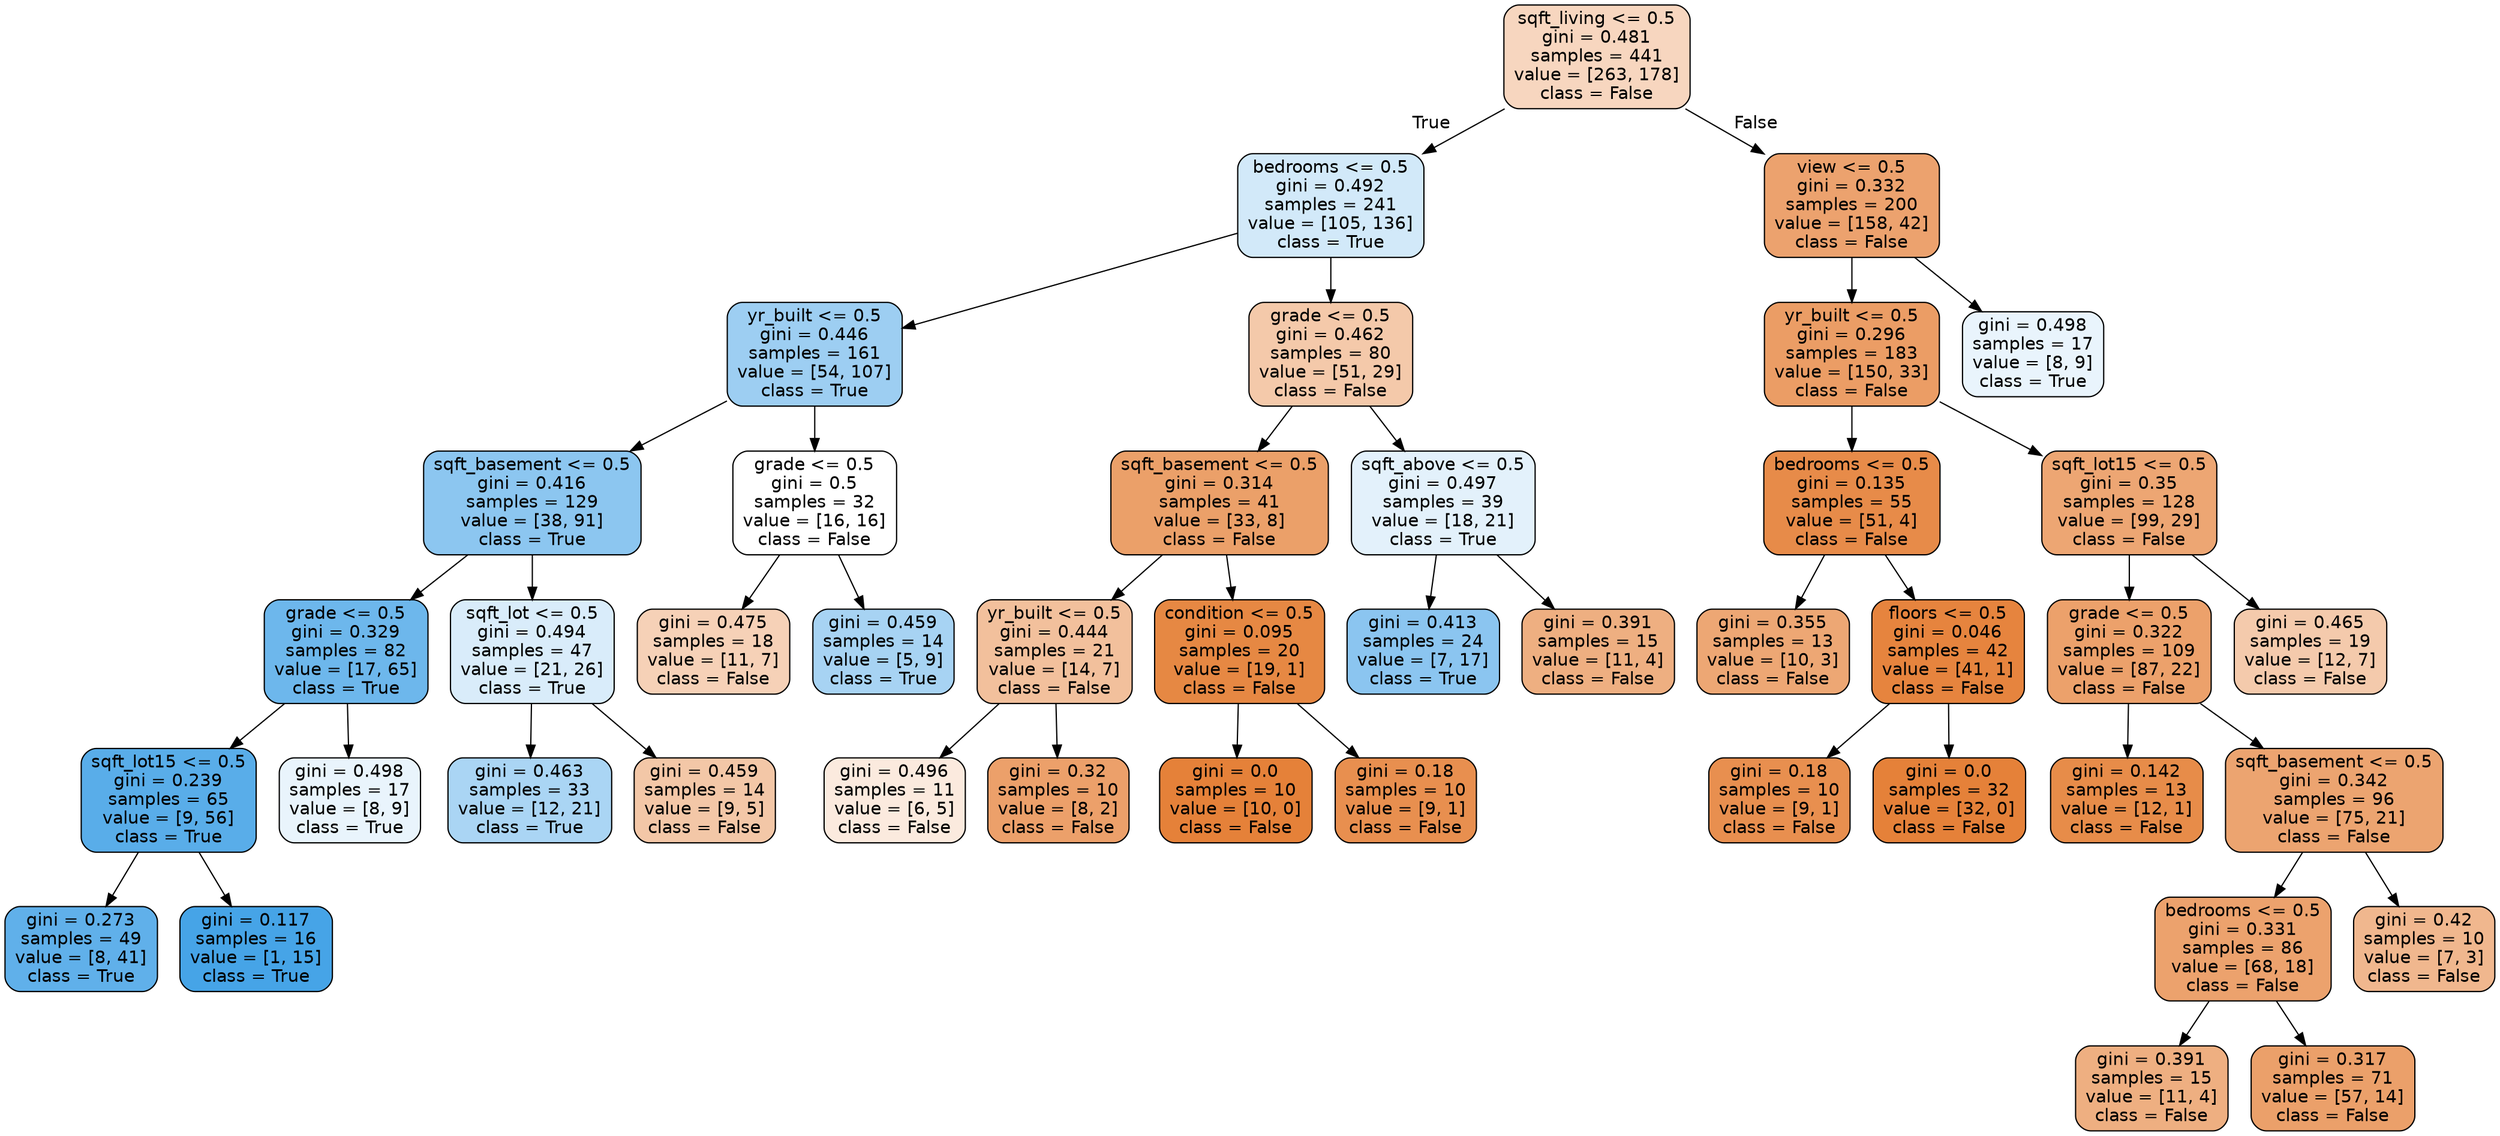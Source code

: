 digraph Tree {
node [shape=box, style="filled, rounded", color="black", fontname=helvetica] ;
edge [fontname=helvetica] ;
0 [label="sqft_living <= 0.5\ngini = 0.481\nsamples = 441\nvalue = [263, 178]\nclass = False", fillcolor="#f7d6bf"] ;
1 [label="bedrooms <= 0.5\ngini = 0.492\nsamples = 241\nvalue = [105, 136]\nclass = True", fillcolor="#d2e9f9"] ;
0 -> 1 [labeldistance=2.5, labelangle=45, headlabel="True"] ;
2 [label="yr_built <= 0.5\ngini = 0.446\nsamples = 161\nvalue = [54, 107]\nclass = True", fillcolor="#9dcef2"] ;
1 -> 2 ;
3 [label="sqft_basement <= 0.5\ngini = 0.416\nsamples = 129\nvalue = [38, 91]\nclass = True", fillcolor="#8cc6f0"] ;
2 -> 3 ;
4 [label="grade <= 0.5\ngini = 0.329\nsamples = 82\nvalue = [17, 65]\nclass = True", fillcolor="#6db7ec"] ;
3 -> 4 ;
5 [label="sqft_lot15 <= 0.5\ngini = 0.239\nsamples = 65\nvalue = [9, 56]\nclass = True", fillcolor="#59ade9"] ;
4 -> 5 ;
6 [label="gini = 0.273\nsamples = 49\nvalue = [8, 41]\nclass = True", fillcolor="#60b0ea"] ;
5 -> 6 ;
7 [label="gini = 0.117\nsamples = 16\nvalue = [1, 15]\nclass = True", fillcolor="#46a4e7"] ;
5 -> 7 ;
8 [label="gini = 0.498\nsamples = 17\nvalue = [8, 9]\nclass = True", fillcolor="#e9f4fc"] ;
4 -> 8 ;
9 [label="sqft_lot <= 0.5\ngini = 0.494\nsamples = 47\nvalue = [21, 26]\nclass = True", fillcolor="#d9ecfa"] ;
3 -> 9 ;
10 [label="gini = 0.463\nsamples = 33\nvalue = [12, 21]\nclass = True", fillcolor="#aad5f4"] ;
9 -> 10 ;
11 [label="gini = 0.459\nsamples = 14\nvalue = [9, 5]\nclass = False", fillcolor="#f3c7a7"] ;
9 -> 11 ;
12 [label="grade <= 0.5\ngini = 0.5\nsamples = 32\nvalue = [16, 16]\nclass = False", fillcolor="#ffffff"] ;
2 -> 12 ;
13 [label="gini = 0.475\nsamples = 18\nvalue = [11, 7]\nclass = False", fillcolor="#f6d1b7"] ;
12 -> 13 ;
14 [label="gini = 0.459\nsamples = 14\nvalue = [5, 9]\nclass = True", fillcolor="#a7d3f3"] ;
12 -> 14 ;
15 [label="grade <= 0.5\ngini = 0.462\nsamples = 80\nvalue = [51, 29]\nclass = False", fillcolor="#f4c9aa"] ;
1 -> 15 ;
16 [label="sqft_basement <= 0.5\ngini = 0.314\nsamples = 41\nvalue = [33, 8]\nclass = False", fillcolor="#eba069"] ;
15 -> 16 ;
17 [label="yr_built <= 0.5\ngini = 0.444\nsamples = 21\nvalue = [14, 7]\nclass = False", fillcolor="#f2c09c"] ;
16 -> 17 ;
18 [label="gini = 0.496\nsamples = 11\nvalue = [6, 5]\nclass = False", fillcolor="#fbeade"] ;
17 -> 18 ;
19 [label="gini = 0.32\nsamples = 10\nvalue = [8, 2]\nclass = False", fillcolor="#eca06a"] ;
17 -> 19 ;
20 [label="condition <= 0.5\ngini = 0.095\nsamples = 20\nvalue = [19, 1]\nclass = False", fillcolor="#e68843"] ;
16 -> 20 ;
21 [label="gini = 0.0\nsamples = 10\nvalue = [10, 0]\nclass = False", fillcolor="#e58139"] ;
20 -> 21 ;
22 [label="gini = 0.18\nsamples = 10\nvalue = [9, 1]\nclass = False", fillcolor="#e88f4f"] ;
20 -> 22 ;
23 [label="sqft_above <= 0.5\ngini = 0.497\nsamples = 39\nvalue = [18, 21]\nclass = True", fillcolor="#e3f1fb"] ;
15 -> 23 ;
24 [label="gini = 0.413\nsamples = 24\nvalue = [7, 17]\nclass = True", fillcolor="#8bc5f0"] ;
23 -> 24 ;
25 [label="gini = 0.391\nsamples = 15\nvalue = [11, 4]\nclass = False", fillcolor="#eeaf81"] ;
23 -> 25 ;
26 [label="view <= 0.5\ngini = 0.332\nsamples = 200\nvalue = [158, 42]\nclass = False", fillcolor="#eca26e"] ;
0 -> 26 [labeldistance=2.5, labelangle=-45, headlabel="False"] ;
27 [label="yr_built <= 0.5\ngini = 0.296\nsamples = 183\nvalue = [150, 33]\nclass = False", fillcolor="#eb9d65"] ;
26 -> 27 ;
28 [label="bedrooms <= 0.5\ngini = 0.135\nsamples = 55\nvalue = [51, 4]\nclass = False", fillcolor="#e78b49"] ;
27 -> 28 ;
29 [label="gini = 0.355\nsamples = 13\nvalue = [10, 3]\nclass = False", fillcolor="#eda774"] ;
28 -> 29 ;
30 [label="floors <= 0.5\ngini = 0.046\nsamples = 42\nvalue = [41, 1]\nclass = False", fillcolor="#e6843e"] ;
28 -> 30 ;
31 [label="gini = 0.18\nsamples = 10\nvalue = [9, 1]\nclass = False", fillcolor="#e88f4f"] ;
30 -> 31 ;
32 [label="gini = 0.0\nsamples = 32\nvalue = [32, 0]\nclass = False", fillcolor="#e58139"] ;
30 -> 32 ;
33 [label="sqft_lot15 <= 0.5\ngini = 0.35\nsamples = 128\nvalue = [99, 29]\nclass = False", fillcolor="#eda673"] ;
27 -> 33 ;
34 [label="grade <= 0.5\ngini = 0.322\nsamples = 109\nvalue = [87, 22]\nclass = False", fillcolor="#eca16b"] ;
33 -> 34 ;
35 [label="gini = 0.142\nsamples = 13\nvalue = [12, 1]\nclass = False", fillcolor="#e78c49"] ;
34 -> 35 ;
36 [label="sqft_basement <= 0.5\ngini = 0.342\nsamples = 96\nvalue = [75, 21]\nclass = False", fillcolor="#eca470"] ;
34 -> 36 ;
37 [label="bedrooms <= 0.5\ngini = 0.331\nsamples = 86\nvalue = [68, 18]\nclass = False", fillcolor="#eca26d"] ;
36 -> 37 ;
38 [label="gini = 0.391\nsamples = 15\nvalue = [11, 4]\nclass = False", fillcolor="#eeaf81"] ;
37 -> 38 ;
39 [label="gini = 0.317\nsamples = 71\nvalue = [57, 14]\nclass = False", fillcolor="#eba06a"] ;
37 -> 39 ;
40 [label="gini = 0.42\nsamples = 10\nvalue = [7, 3]\nclass = False", fillcolor="#f0b78e"] ;
36 -> 40 ;
41 [label="gini = 0.465\nsamples = 19\nvalue = [12, 7]\nclass = False", fillcolor="#f4caac"] ;
33 -> 41 ;
42 [label="gini = 0.498\nsamples = 17\nvalue = [8, 9]\nclass = True", fillcolor="#e9f4fc"] ;
26 -> 42 ;
}